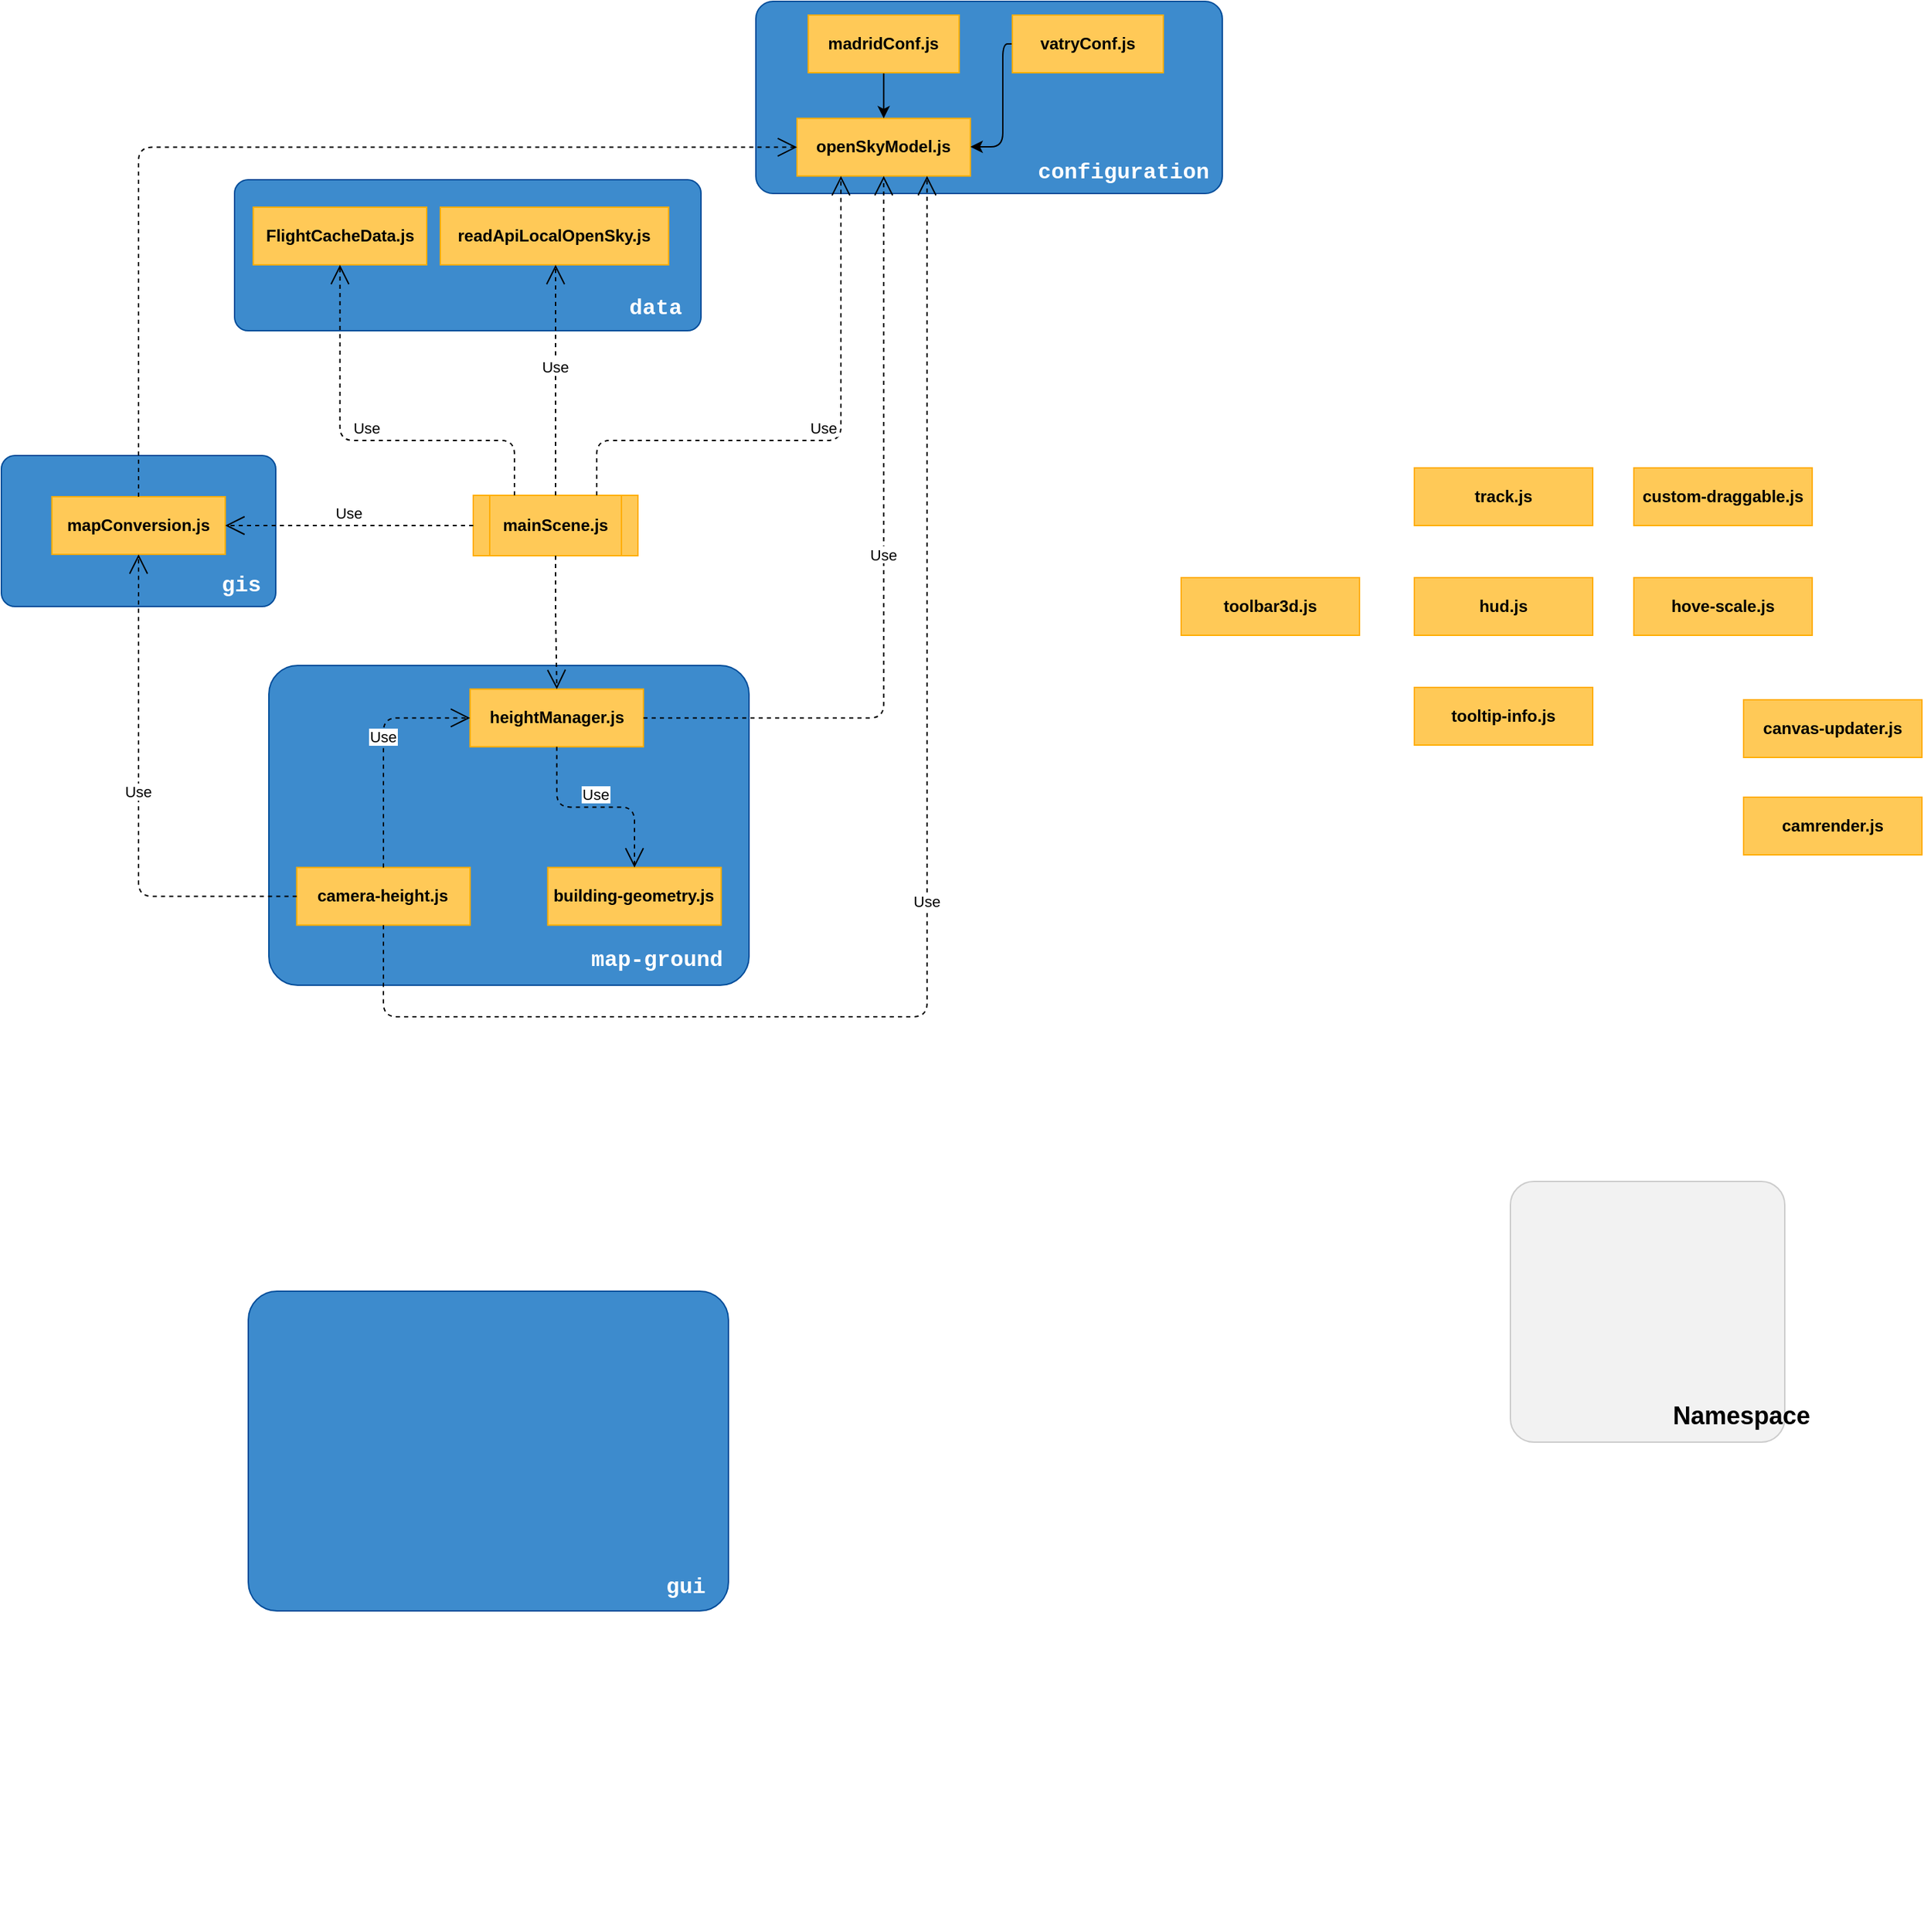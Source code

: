 <mxfile version="21.3.2" type="github">
  <diagram name="Página-1" id="MT6m2zrHwECblgyKmkDN">
    <mxGraphModel dx="1793" dy="1158" grid="1" gridSize="10" guides="1" tooltips="1" connect="1" arrows="1" fold="1" page="1" pageScale="1" pageWidth="827" pageHeight="1169" math="0" shadow="0">
      <root>
        <mxCell id="0" />
        <mxCell id="1" parent="0" />
        <mxCell id="cEreoVwPH2V9dTDcCDwE-4" value="" style="group" vertex="1" connectable="0" parent="1">
          <mxGeometry x="180" y="230" width="340" height="220" as="geometry" />
        </mxCell>
        <mxCell id="cEreoVwPH2V9dTDcCDwE-5" value="" style="rounded=1;whiteSpace=wrap;html=1;fillColor=#3D8BCD;arcSize=9;strokeColor=#004C99;" vertex="1" parent="cEreoVwPH2V9dTDcCDwE-4">
          <mxGeometry width="340" height="110" as="geometry" />
        </mxCell>
        <mxCell id="cEreoVwPH2V9dTDcCDwE-6" value="&lt;font color=&quot;#ffffff&quot;&gt;&lt;span style=&quot;font-size: 16px;&quot;&gt;data&lt;/span&gt;&lt;/font&gt;" style="text;html=1;strokeColor=none;fillColor=none;align=center;verticalAlign=middle;whiteSpace=wrap;rounded=0;fontStyle=1;fontSize=14;fontFamily=Courier New;" vertex="1" parent="cEreoVwPH2V9dTDcCDwE-4">
          <mxGeometry x="273.004" y="84" width="68.241" height="20" as="geometry" />
        </mxCell>
        <mxCell id="cEreoVwPH2V9dTDcCDwE-7" value="FlightCacheData.js" style="whiteSpace=wrap;html=1;align=center;fillColor=#FFC957;strokeColor=#FFAD00;fontStyle=1" vertex="1" parent="cEreoVwPH2V9dTDcCDwE-4">
          <mxGeometry x="13.65" y="20" width="126.35" height="42" as="geometry" />
        </mxCell>
        <mxCell id="cEreoVwPH2V9dTDcCDwE-12" value="readApiLocalOpenSky.js" style="whiteSpace=wrap;html=1;align=center;fillColor=#FFC957;strokeColor=#FFAD00;fontStyle=1" vertex="1" parent="cEreoVwPH2V9dTDcCDwE-4">
          <mxGeometry x="150" y="20" width="166.35" height="42" as="geometry" />
        </mxCell>
        <UserObject label="mainScene.js" link="gross_discount" id="cEreoVwPH2V9dTDcCDwE-2">
          <mxCell style="shape=process;whiteSpace=wrap;html=1;backgroundOutline=1;fillColor=#FFC957;strokeColor=#FFAD00;fontStyle=1" vertex="1" parent="1">
            <mxGeometry x="354" y="460" width="120" height="44" as="geometry" />
          </mxCell>
        </UserObject>
        <mxCell id="cEreoVwPH2V9dTDcCDwE-14" value="Use" style="endArrow=open;endSize=12;dashed=1;rounded=1;entryX=0.5;entryY=1;entryDx=0;entryDy=0;exitX=0.5;exitY=0;exitDx=0;exitDy=0;edgeStyle=orthogonalEdgeStyle;jumpStyle=arc;jumpSize=14;fontStyle=0;fontSize=11;labelBackgroundColor=default;labelBorderColor=none;shadow=0;verticalAlign=bottom;horizontal=1;" edge="1" parent="1" source="cEreoVwPH2V9dTDcCDwE-2" target="cEreoVwPH2V9dTDcCDwE-12">
          <mxGeometry width="160" relative="1" as="geometry">
            <mxPoint x="330" y="480" as="sourcePoint" />
            <mxPoint x="490" y="480" as="targetPoint" />
            <Array as="points">
              <mxPoint x="414" y="292" />
            </Array>
          </mxGeometry>
        </mxCell>
        <mxCell id="cEreoVwPH2V9dTDcCDwE-17" value="Use" style="endArrow=open;endSize=12;dashed=1;rounded=1;entryX=0.5;entryY=1;entryDx=0;entryDy=0;exitX=0.25;exitY=0;exitDx=0;exitDy=0;edgeStyle=orthogonalEdgeStyle;jumpStyle=arc;jumpSize=14;fontStyle=0;fontSize=11;labelBackgroundColor=default;labelBorderColor=none;shadow=0;verticalAlign=bottom;horizontal=1;" edge="1" parent="1" source="cEreoVwPH2V9dTDcCDwE-2" target="cEreoVwPH2V9dTDcCDwE-7">
          <mxGeometry width="160" relative="1" as="geometry">
            <mxPoint x="394" y="470" as="sourcePoint" />
            <mxPoint x="393" y="202" as="targetPoint" />
            <Array as="points">
              <mxPoint x="384" y="420" />
              <mxPoint x="257" y="420" />
            </Array>
          </mxGeometry>
        </mxCell>
        <mxCell id="cEreoVwPH2V9dTDcCDwE-18" value="" style="group" vertex="1" connectable="0" parent="1">
          <mxGeometry x="560" y="100" width="340" height="280" as="geometry" />
        </mxCell>
        <mxCell id="cEreoVwPH2V9dTDcCDwE-19" value="" style="rounded=1;whiteSpace=wrap;html=1;fillColor=#3D8BCD;arcSize=9;strokeColor=#004C99;" vertex="1" parent="cEreoVwPH2V9dTDcCDwE-18">
          <mxGeometry width="340" height="140" as="geometry" />
        </mxCell>
        <mxCell id="cEreoVwPH2V9dTDcCDwE-20" value="&lt;font color=&quot;#ffffff&quot;&gt;&lt;span style=&quot;font-size: 16px;&quot;&gt;configuration&lt;/span&gt;&lt;/font&gt;" style="text;html=1;strokeColor=none;fillColor=none;align=center;verticalAlign=middle;whiteSpace=wrap;rounded=0;fontStyle=1;fontSize=14;fontFamily=Courier New;" vertex="1" parent="cEreoVwPH2V9dTDcCDwE-18">
          <mxGeometry x="233.754" y="112.548" width="68.241" height="25.455" as="geometry" />
        </mxCell>
        <mxCell id="cEreoVwPH2V9dTDcCDwE-21" value="openSkyModel.js" style="whiteSpace=wrap;html=1;align=center;fillColor=#FFC957;strokeColor=#FFAD00;fontStyle=1" vertex="1" parent="cEreoVwPH2V9dTDcCDwE-18">
          <mxGeometry x="30" y="85.27" width="126.35" height="42" as="geometry" />
        </mxCell>
        <mxCell id="cEreoVwPH2V9dTDcCDwE-25" value="" style="edgeStyle=orthogonalEdgeStyle;rounded=0;orthogonalLoop=1;jettySize=auto;exitX=0.5;exitY=1;exitDx=0;exitDy=0;entryX=0.5;entryY=0;entryDx=0;entryDy=0;jumpStyle=arc;jumpSize=14;fontStyle=0;fontSize=11;labelBackgroundColor=default;labelBorderColor=none;shadow=0;verticalAlign=bottom;horizontal=1;" edge="1" parent="cEreoVwPH2V9dTDcCDwE-18" source="cEreoVwPH2V9dTDcCDwE-22" target="cEreoVwPH2V9dTDcCDwE-21">
          <mxGeometry relative="1" as="geometry" />
        </mxCell>
        <mxCell id="cEreoVwPH2V9dTDcCDwE-22" value="madridConf.js" style="whiteSpace=wrap;html=1;align=center;fillColor=#FFC957;strokeColor=#FFAD00;fontStyle=1" vertex="1" parent="cEreoVwPH2V9dTDcCDwE-18">
          <mxGeometry x="38.18" y="10" width="110" height="42" as="geometry" />
        </mxCell>
        <mxCell id="cEreoVwPH2V9dTDcCDwE-24" value="" style="edgeStyle=orthogonalEdgeStyle;rounded=1;orthogonalLoop=1;jettySize=auto;entryX=1;entryY=0.5;entryDx=0;entryDy=0;jumpStyle=arc;jumpSize=14;fontStyle=0;fontSize=11;labelBackgroundColor=default;labelBorderColor=none;shadow=0;verticalAlign=bottom;horizontal=1;" edge="1" parent="cEreoVwPH2V9dTDcCDwE-18" source="cEreoVwPH2V9dTDcCDwE-23" target="cEreoVwPH2V9dTDcCDwE-21">
          <mxGeometry relative="1" as="geometry">
            <Array as="points">
              <mxPoint x="180" y="31" />
              <mxPoint x="180" y="106" />
              <mxPoint x="156" y="106" />
            </Array>
          </mxGeometry>
        </mxCell>
        <mxCell id="cEreoVwPH2V9dTDcCDwE-23" value="vatryConf.js" style="whiteSpace=wrap;html=1;align=center;fillColor=#FFC957;strokeColor=#FFAD00;fontStyle=1" vertex="1" parent="cEreoVwPH2V9dTDcCDwE-18">
          <mxGeometry x="187" y="10" width="110" height="42" as="geometry" />
        </mxCell>
        <mxCell id="cEreoVwPH2V9dTDcCDwE-26" value="Use" style="endArrow=open;endSize=12;dashed=1;rounded=1;exitX=0.75;exitY=0;exitDx=0;exitDy=0;edgeStyle=orthogonalEdgeStyle;jumpStyle=arc;jumpSize=14;fontStyle=0;fontSize=11;labelBackgroundColor=default;labelBorderColor=none;shadow=0;verticalAlign=bottom;horizontal=1;entryX=0.25;entryY=1;entryDx=0;entryDy=0;" edge="1" parent="1" source="cEreoVwPH2V9dTDcCDwE-2" target="cEreoVwPH2V9dTDcCDwE-21">
          <mxGeometry width="160" relative="1" as="geometry">
            <mxPoint x="394" y="470" as="sourcePoint" />
            <mxPoint x="393" y="202" as="targetPoint" />
            <Array as="points">
              <mxPoint x="444" y="420" />
              <mxPoint x="622" y="420" />
              <mxPoint x="622" y="227" />
            </Array>
          </mxGeometry>
        </mxCell>
        <mxCell id="cEreoVwPH2V9dTDcCDwE-27" value="" style="group" vertex="1" connectable="0" parent="1">
          <mxGeometry x="10" y="431" width="200" height="220" as="geometry" />
        </mxCell>
        <mxCell id="cEreoVwPH2V9dTDcCDwE-28" value="" style="rounded=1;whiteSpace=wrap;html=1;fillColor=#3D8BCD;arcSize=9;strokeColor=#004C99;" vertex="1" parent="cEreoVwPH2V9dTDcCDwE-27">
          <mxGeometry width="200" height="110" as="geometry" />
        </mxCell>
        <mxCell id="cEreoVwPH2V9dTDcCDwE-29" value="&lt;font color=&quot;#ffffff&quot;&gt;&lt;span style=&quot;font-size: 16px;&quot;&gt;gis&lt;/span&gt;&lt;/font&gt;" style="text;html=1;strokeColor=none;fillColor=none;align=center;verticalAlign=middle;whiteSpace=wrap;rounded=0;fontStyle=1;fontSize=14;fontFamily=Courier New;" vertex="1" parent="cEreoVwPH2V9dTDcCDwE-27">
          <mxGeometry x="155.297" y="85" width="40.142" height="20" as="geometry" />
        </mxCell>
        <mxCell id="cEreoVwPH2V9dTDcCDwE-30" value="mapConversion.js" style="whiteSpace=wrap;html=1;align=center;fillColor=#FFC957;strokeColor=#FFAD00;fontStyle=1" vertex="1" parent="cEreoVwPH2V9dTDcCDwE-27">
          <mxGeometry x="36.83" y="30" width="126.35" height="42" as="geometry" />
        </mxCell>
        <mxCell id="cEreoVwPH2V9dTDcCDwE-32" value="Use" style="endArrow=open;endSize=12;dashed=1;rounded=1;exitX=0;exitY=0.5;exitDx=0;exitDy=0;edgeStyle=orthogonalEdgeStyle;jumpStyle=arc;jumpSize=14;fontStyle=0;fontSize=11;labelBackgroundColor=default;labelBorderColor=none;shadow=0;verticalAlign=bottom;horizontal=1;" edge="1" parent="1" source="cEreoVwPH2V9dTDcCDwE-2" target="cEreoVwPH2V9dTDcCDwE-30">
          <mxGeometry width="160" relative="1" as="geometry">
            <mxPoint x="364" y="470" as="sourcePoint" />
            <mxPoint x="237" y="202" as="targetPoint" />
          </mxGeometry>
        </mxCell>
        <mxCell id="cEreoVwPH2V9dTDcCDwE-33" value="" style="group" vertex="1" connectable="0" parent="1">
          <mxGeometry x="205" y="584" width="350" height="466" as="geometry" />
        </mxCell>
        <mxCell id="cEreoVwPH2V9dTDcCDwE-34" value="" style="rounded=1;whiteSpace=wrap;html=1;fillColor=#3D8BCD;arcSize=9;strokeColor=#004C99;" vertex="1" parent="cEreoVwPH2V9dTDcCDwE-33">
          <mxGeometry width="350" height="233" as="geometry" />
        </mxCell>
        <mxCell id="cEreoVwPH2V9dTDcCDwE-35" value="&lt;font color=&quot;#ffffff&quot;&gt;&lt;span style=&quot;font-size: 16px;&quot;&gt;map-ground&lt;/span&gt;&lt;/font&gt;" style="text;html=1;strokeColor=none;fillColor=none;align=center;verticalAlign=middle;whiteSpace=wrap;rounded=0;fontStyle=1;fontSize=14;fontFamily=Courier New;" vertex="1" parent="cEreoVwPH2V9dTDcCDwE-33">
          <mxGeometry x="212.0" y="194.224" width="142.012" height="42.364" as="geometry" />
        </mxCell>
        <mxCell id="cEreoVwPH2V9dTDcCDwE-37" value="camera-height.js" style="whiteSpace=wrap;html=1;align=center;fillColor=#FFC957;strokeColor=#FFAD00;fontStyle=1" vertex="1" parent="cEreoVwPH2V9dTDcCDwE-33">
          <mxGeometry x="20.33" y="147.22" width="126.35" height="42" as="geometry" />
        </mxCell>
        <mxCell id="cEreoVwPH2V9dTDcCDwE-38" value="heightManager.js" style="whiteSpace=wrap;html=1;align=center;fillColor=#FFC957;strokeColor=#FFAD00;fontStyle=1" vertex="1" parent="cEreoVwPH2V9dTDcCDwE-33">
          <mxGeometry x="146.68" y="17.22" width="126.35" height="42" as="geometry" />
        </mxCell>
        <mxCell id="cEreoVwPH2V9dTDcCDwE-36" value="building-geometry.js" style="whiteSpace=wrap;html=1;align=center;fillColor=#FFC957;strokeColor=#FFAD00;fontStyle=1" vertex="1" parent="cEreoVwPH2V9dTDcCDwE-33">
          <mxGeometry x="203.33" y="147.22" width="126.35" height="42" as="geometry" />
        </mxCell>
        <mxCell id="cEreoVwPH2V9dTDcCDwE-39" value="Use" style="endArrow=open;endSize=12;dashed=1;rounded=1;exitX=0.5;exitY=1;exitDx=0;exitDy=0;edgeStyle=orthogonalEdgeStyle;entryX=0.5;entryY=0;entryDx=0;entryDy=0;jumpStyle=arc;jumpSize=14;fontStyle=0;fontSize=11;labelBackgroundColor=default;labelBorderColor=none;shadow=0;verticalAlign=bottom;horizontal=1;" edge="1" parent="cEreoVwPH2V9dTDcCDwE-33" source="cEreoVwPH2V9dTDcCDwE-38" target="cEreoVwPH2V9dTDcCDwE-36">
          <mxGeometry width="160" relative="1" as="geometry">
            <mxPoint x="-136.67" y="80.3" as="sourcePoint" />
            <mxPoint x="-317.67" y="80.3" as="targetPoint" />
          </mxGeometry>
        </mxCell>
        <mxCell id="cEreoVwPH2V9dTDcCDwE-41" value="Use" style="endArrow=open;endSize=12;dashed=1;rounded=1;exitX=0.5;exitY=0;exitDx=0;exitDy=0;edgeStyle=orthogonalEdgeStyle;entryX=0;entryY=0.5;entryDx=0;entryDy=0;jumpStyle=arc;jumpSize=14;fontStyle=0;fontSize=11;labelBackgroundColor=default;labelBorderColor=none;shadow=0;verticalAlign=bottom;horizontal=1;" edge="1" parent="cEreoVwPH2V9dTDcCDwE-33" source="cEreoVwPH2V9dTDcCDwE-37" target="cEreoVwPH2V9dTDcCDwE-38">
          <mxGeometry width="160" relative="1" as="geometry">
            <mxPoint x="240.33" y="69.22" as="sourcePoint" />
            <mxPoint x="240.33" y="124.22" as="targetPoint" />
          </mxGeometry>
        </mxCell>
        <mxCell id="cEreoVwPH2V9dTDcCDwE-42" value="Use" style="endArrow=open;endSize=12;dashed=1;rounded=1;edgeStyle=orthogonalEdgeStyle;entryX=0.75;entryY=1;entryDx=0;entryDy=0;exitX=0.5;exitY=1;exitDx=0;exitDy=0;jumpStyle=arc;jumpSize=14;fontStyle=0;fontSize=11;labelBackgroundColor=default;labelBorderColor=none;shadow=0;verticalAlign=bottom;horizontal=1;" edge="1" parent="1" source="cEreoVwPH2V9dTDcCDwE-37" target="cEreoVwPH2V9dTDcCDwE-21">
          <mxGeometry width="160" relative="1" as="geometry">
            <mxPoint x="850" y="660" as="sourcePoint" />
            <mxPoint x="1116" y="616" as="targetPoint" />
            <Array as="points">
              <mxPoint x="288" y="840" />
              <mxPoint x="685" y="840" />
            </Array>
          </mxGeometry>
        </mxCell>
        <mxCell id="cEreoVwPH2V9dTDcCDwE-43" value="Use" style="endArrow=open;endSize=12;dashed=1;rounded=1;edgeStyle=orthogonalEdgeStyle;entryX=0.5;entryY=1;entryDx=0;entryDy=0;exitX=0;exitY=0.5;exitDx=0;exitDy=0;jumpStyle=arc;jumpSize=14;fontStyle=0;fontSize=11;labelBackgroundColor=default;labelBorderColor=none;shadow=0;verticalAlign=bottom;horizontal=1;" edge="1" parent="1" source="cEreoVwPH2V9dTDcCDwE-37" target="cEreoVwPH2V9dTDcCDwE-30">
          <mxGeometry width="160" relative="1" as="geometry">
            <mxPoint x="869" y="770" as="sourcePoint" />
            <mxPoint x="665" y="237" as="targetPoint" />
            <Array as="points">
              <mxPoint x="110" y="752" />
            </Array>
          </mxGeometry>
        </mxCell>
        <mxCell id="cEreoVwPH2V9dTDcCDwE-45" value="Use" style="endArrow=open;endSize=12;dashed=1;rounded=1;edgeStyle=orthogonalEdgeStyle;entryX=0.5;entryY=1;entryDx=0;entryDy=0;exitX=1;exitY=0.5;exitDx=0;exitDy=0;jumpStyle=arc;jumpSize=14;fontStyle=0;fontSize=11;labelBackgroundColor=default;labelBorderColor=none;shadow=0;verticalAlign=bottom;horizontal=1;" edge="1" parent="1" source="cEreoVwPH2V9dTDcCDwE-38" target="cEreoVwPH2V9dTDcCDwE-21">
          <mxGeometry width="160" relative="1" as="geometry">
            <mxPoint x="422" y="757" as="sourcePoint" />
            <mxPoint x="655" y="237" as="targetPoint" />
            <Array as="points">
              <mxPoint x="653" y="622" />
            </Array>
          </mxGeometry>
        </mxCell>
        <mxCell id="cEreoVwPH2V9dTDcCDwE-46" value="" style="edgeStyle=orthogonalEdgeStyle;shape=connector;rounded=1;orthogonalLoop=1;jettySize=auto;exitX=0.5;exitY=0;exitDx=0;exitDy=0;entryX=0;entryY=0.5;entryDx=0;entryDy=0;dashed=1;labelBackgroundColor=default;strokeColor=default;fontFamily=Helvetica;fontSize=11;fontColor=default;endArrow=open;endSize=12;jumpStyle=arc;jumpSize=14;fontStyle=0;labelBorderColor=none;shadow=0;verticalAlign=bottom;horizontal=1;" edge="1" parent="1" source="cEreoVwPH2V9dTDcCDwE-30" target="cEreoVwPH2V9dTDcCDwE-21">
          <mxGeometry relative="1" as="geometry">
            <Array as="points">
              <mxPoint x="110" y="206" />
            </Array>
          </mxGeometry>
        </mxCell>
        <mxCell id="cEreoVwPH2V9dTDcCDwE-47" value="" style="edgeStyle=orthogonalEdgeStyle;shape=connector;rounded=1;orthogonalLoop=1;jettySize=auto;exitX=0.5;exitY=1;exitDx=0;exitDy=0;dashed=1;labelBackgroundColor=default;strokeColor=default;fontFamily=Helvetica;fontSize=11;fontColor=default;endArrow=open;endSize=12;fontStyle=0;labelBorderColor=none;shadow=0;verticalAlign=bottom;horizontal=1;" edge="1" parent="1" source="cEreoVwPH2V9dTDcCDwE-2" target="cEreoVwPH2V9dTDcCDwE-38">
          <mxGeometry relative="1" as="geometry" />
        </mxCell>
        <mxCell id="cEreoVwPH2V9dTDcCDwE-48" value="" style="group" vertex="1" connectable="0" parent="1">
          <mxGeometry x="190" y="1040" width="350" height="466" as="geometry" />
        </mxCell>
        <mxCell id="cEreoVwPH2V9dTDcCDwE-49" value="" style="rounded=1;whiteSpace=wrap;html=1;fillColor=#3D8BCD;arcSize=9;strokeColor=#004C99;" vertex="1" parent="cEreoVwPH2V9dTDcCDwE-48">
          <mxGeometry width="350" height="233" as="geometry" />
        </mxCell>
        <mxCell id="cEreoVwPH2V9dTDcCDwE-50" value="&lt;font color=&quot;#ffffff&quot;&gt;&lt;span style=&quot;font-size: 16px;&quot;&gt;gui&lt;/span&gt;&lt;/font&gt;" style="text;html=1;strokeColor=none;fillColor=none;align=center;verticalAlign=middle;whiteSpace=wrap;rounded=0;fontStyle=1;fontSize=14;fontFamily=Courier New;" vertex="1" parent="cEreoVwPH2V9dTDcCDwE-48">
          <mxGeometry x="248.0" y="194.634" width="142.012" height="42.364" as="geometry" />
        </mxCell>
        <mxCell id="cEreoVwPH2V9dTDcCDwE-56" value="camrender.js" style="whiteSpace=wrap;html=1;align=center;fillColor=#FFC957;strokeColor=#FFAD00;fontStyle=1" vertex="1" parent="1">
          <mxGeometry x="1280" y="680" width="130" height="42" as="geometry" />
        </mxCell>
        <mxCell id="cEreoVwPH2V9dTDcCDwE-57" value="canvas-updater.js" style="whiteSpace=wrap;html=1;align=center;fillColor=#FFC957;strokeColor=#FFAD00;fontStyle=1" vertex="1" parent="1">
          <mxGeometry x="1280" y="609" width="130" height="42" as="geometry" />
        </mxCell>
        <mxCell id="cEreoVwPH2V9dTDcCDwE-58" value="custom-draggable.js" style="whiteSpace=wrap;html=1;align=center;fillColor=#FFC957;strokeColor=#FFAD00;fontStyle=1" vertex="1" parent="1">
          <mxGeometry x="1200" y="440" width="130" height="42" as="geometry" />
        </mxCell>
        <mxCell id="cEreoVwPH2V9dTDcCDwE-59" value="hove-scale.js" style="whiteSpace=wrap;html=1;align=center;fillColor=#FFC957;strokeColor=#FFAD00;fontStyle=1" vertex="1" parent="1">
          <mxGeometry x="1200" y="520" width="130" height="42" as="geometry" />
        </mxCell>
        <mxCell id="cEreoVwPH2V9dTDcCDwE-60" value="hud.js" style="whiteSpace=wrap;html=1;align=center;fillColor=#FFC957;strokeColor=#FFAD00;fontStyle=1" vertex="1" parent="1">
          <mxGeometry x="1040" y="520" width="130" height="42" as="geometry" />
        </mxCell>
        <mxCell id="cEreoVwPH2V9dTDcCDwE-61" value="toolbar3d.js" style="whiteSpace=wrap;html=1;align=center;fillColor=#FFC957;strokeColor=#FFAD00;fontStyle=1" vertex="1" parent="1">
          <mxGeometry x="870" y="520" width="130" height="42" as="geometry" />
        </mxCell>
        <mxCell id="cEreoVwPH2V9dTDcCDwE-63" value="tooltip-info.js" style="whiteSpace=wrap;html=1;align=center;fillColor=#FFC957;strokeColor=#FFAD00;fontStyle=1" vertex="1" parent="1">
          <mxGeometry x="1040" y="600" width="130" height="42" as="geometry" />
        </mxCell>
        <mxCell id="cEreoVwPH2V9dTDcCDwE-64" value="track.js" style="whiteSpace=wrap;html=1;align=center;fillColor=#FFC957;strokeColor=#FFAD00;fontStyle=1" vertex="1" parent="1">
          <mxGeometry x="1040" y="440" width="130" height="42" as="geometry" />
        </mxCell>
        <mxCell id="cEreoVwPH2V9dTDcCDwE-65" value="" style="group;fontFamily=Helvetica;fontSize=11;fontColor=default;" vertex="1" connectable="0" parent="1">
          <mxGeometry x="1110" y="960" width="200" height="190" as="geometry" />
        </mxCell>
        <mxCell id="cEreoVwPH2V9dTDcCDwE-66" value="" style="rounded=1;whiteSpace=wrap;html=1;arcSize=9;strokeColor=#cccccc;fillColor=#F2F2F2;fontFamily=Helvetica;fontSize=11;fontColor=default;" vertex="1" parent="cEreoVwPH2V9dTDcCDwE-65">
          <mxGeometry width="200" height="190" as="geometry" />
        </mxCell>
        <mxCell id="cEreoVwPH2V9dTDcCDwE-67" value="&lt;font&gt;&lt;span style=&quot;font-size: 18px&quot;&gt;Namespace&lt;/span&gt;&lt;/font&gt;" style="text;html=1;strokeColor=none;fillColor=none;align=center;verticalAlign=middle;whiteSpace=wrap;rounded=0;fontStyle=1;fontSize=11;fontColor=default;fontFamily=Helvetica;" vertex="1" parent="cEreoVwPH2V9dTDcCDwE-65">
          <mxGeometry x="146.525" y="164.995" width="42.623" height="11.176" as="geometry" />
        </mxCell>
      </root>
    </mxGraphModel>
  </diagram>
</mxfile>
